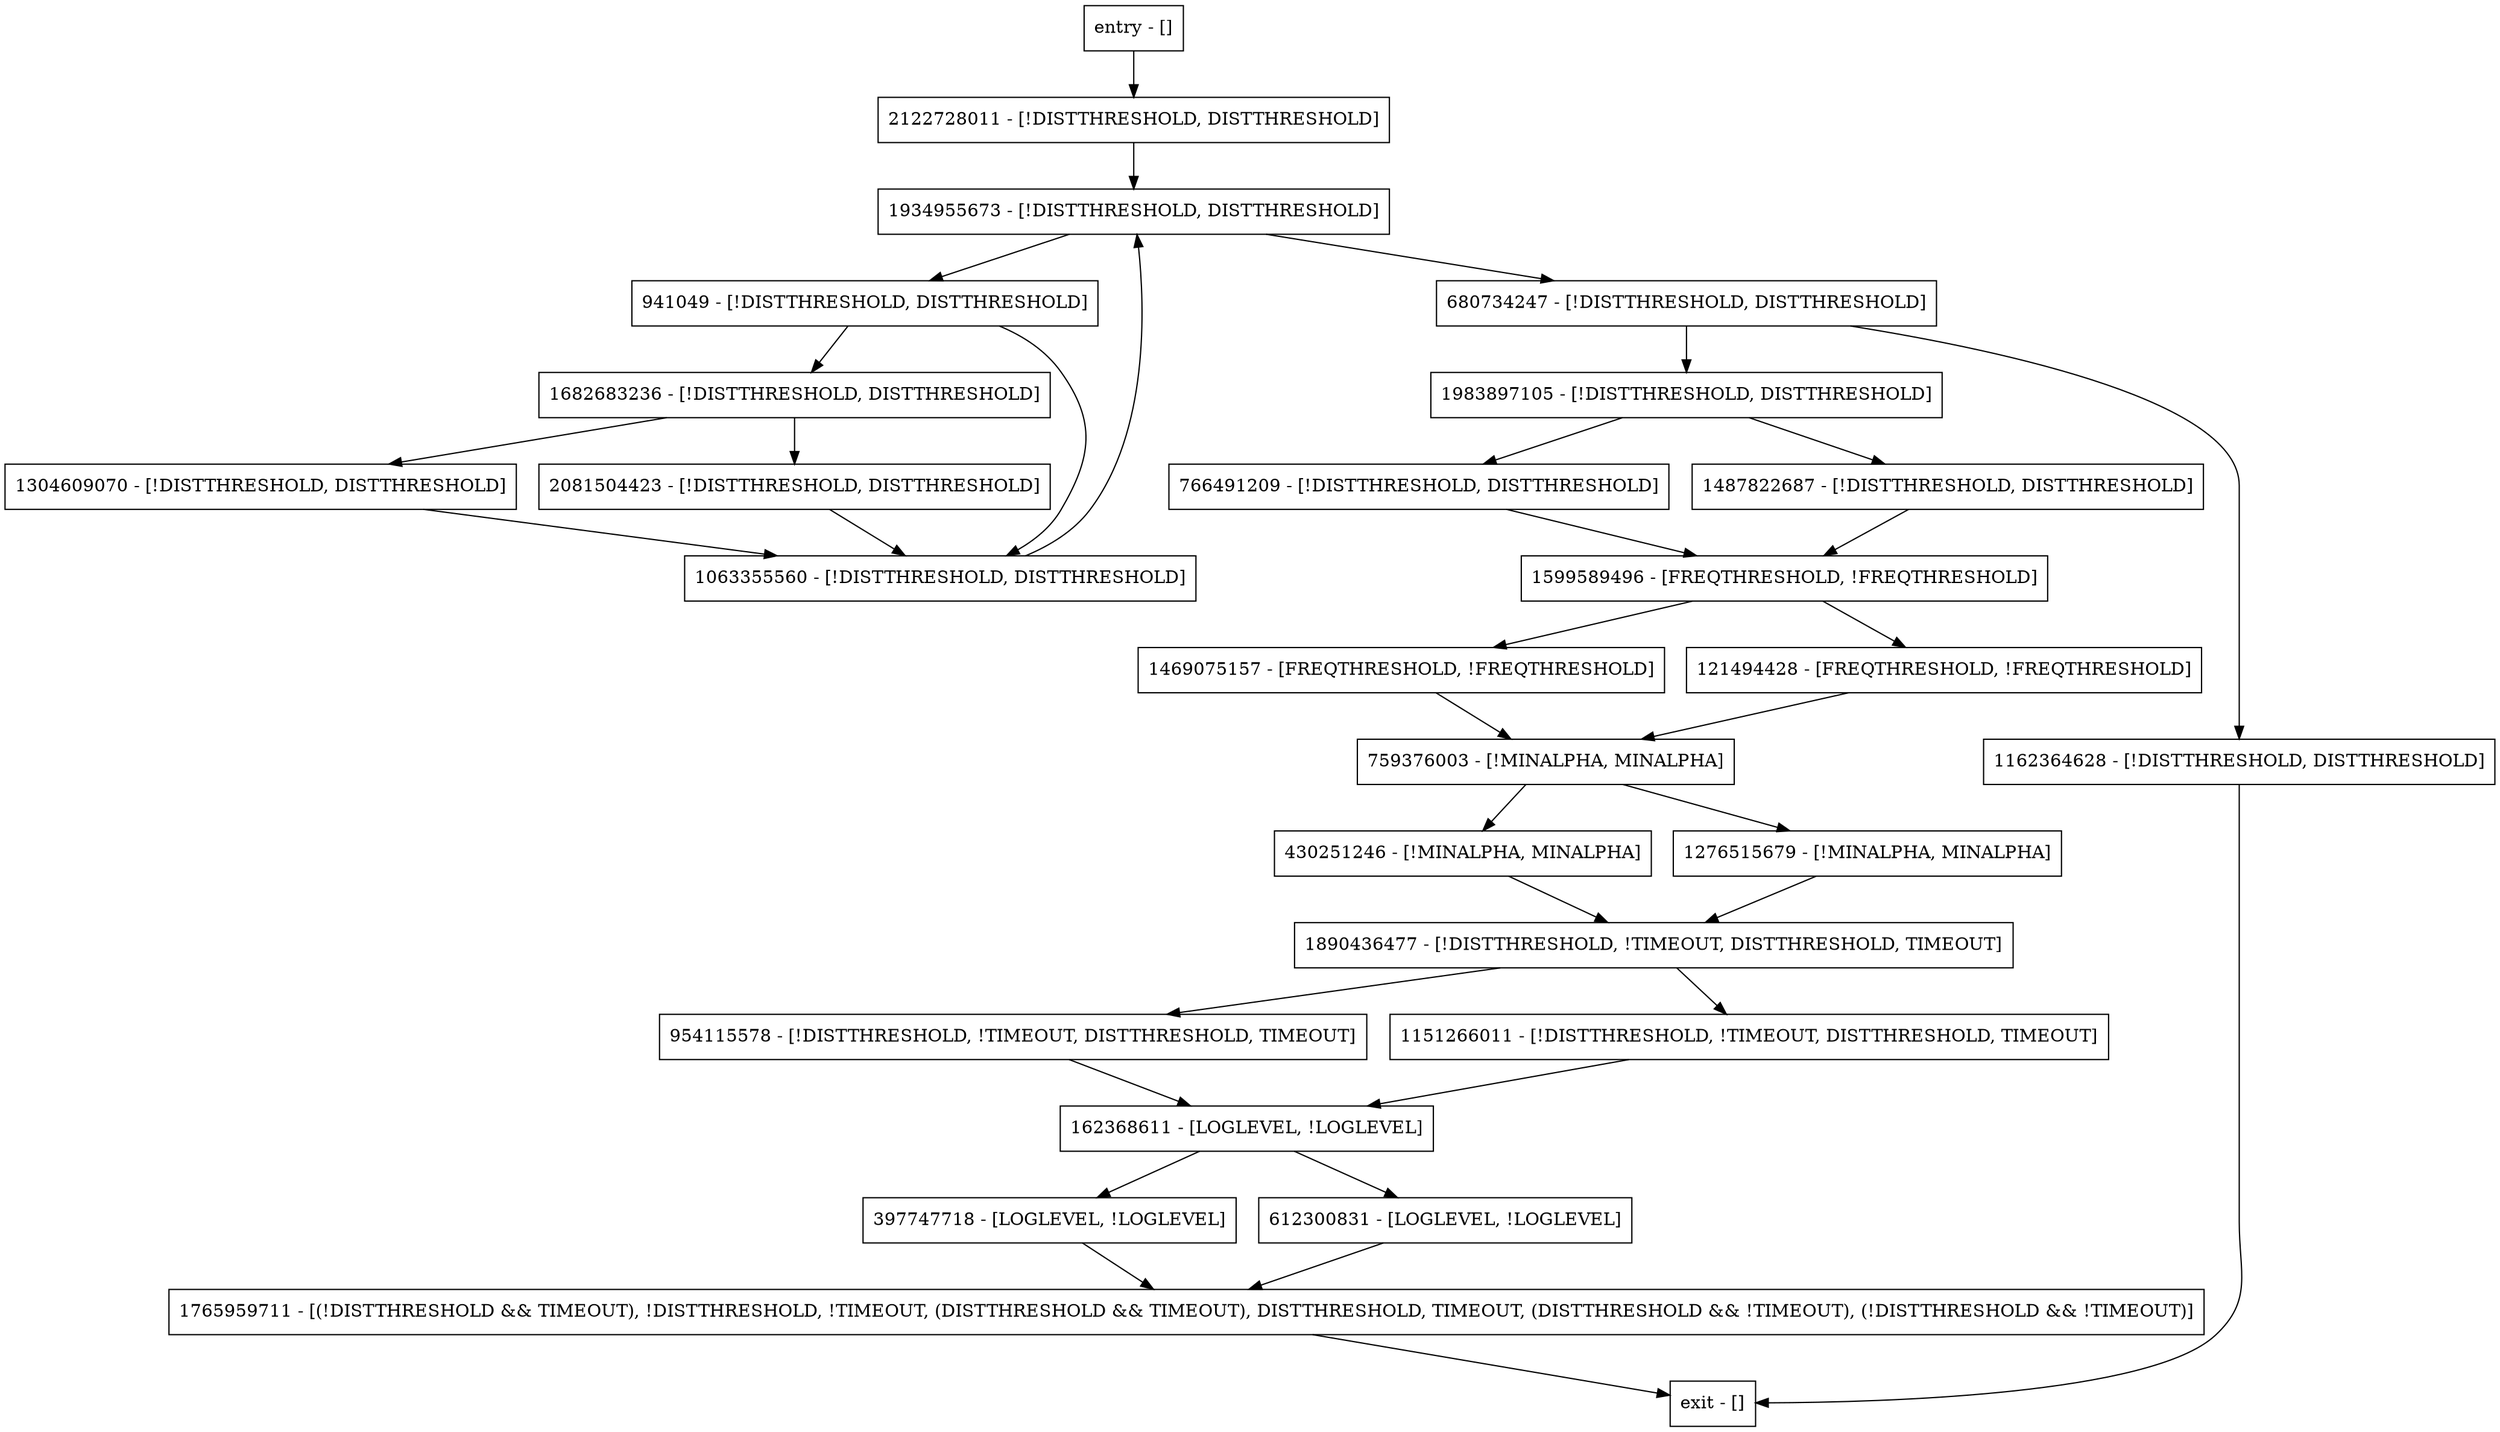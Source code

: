 digraph main {
node [shape=record];
759376003 [label="759376003 - [!MINALPHA, MINALPHA]"];
1304609070 [label="1304609070 - [!DISTTHRESHOLD, DISTTHRESHOLD]"];
162368611 [label="162368611 - [LOGLEVEL, !LOGLEVEL]"];
1276515679 [label="1276515679 - [!MINALPHA, MINALPHA]"];
941049 [label="941049 - [!DISTTHRESHOLD, DISTTHRESHOLD]"];
1765959711 [label="1765959711 - [(!DISTTHRESHOLD && TIMEOUT), !DISTTHRESHOLD, !TIMEOUT, (DISTTHRESHOLD && TIMEOUT), DISTTHRESHOLD, TIMEOUT, (DISTTHRESHOLD && !TIMEOUT), (!DISTTHRESHOLD && !TIMEOUT)]"];
1487822687 [label="1487822687 - [!DISTTHRESHOLD, DISTTHRESHOLD]"];
1934955673 [label="1934955673 - [!DISTTHRESHOLD, DISTTHRESHOLD]"];
1063355560 [label="1063355560 - [!DISTTHRESHOLD, DISTTHRESHOLD]"];
680734247 [label="680734247 - [!DISTTHRESHOLD, DISTTHRESHOLD]"];
612300831 [label="612300831 - [LOGLEVEL, !LOGLEVEL]"];
766491209 [label="766491209 - [!DISTTHRESHOLD, DISTTHRESHOLD]"];
1599589496 [label="1599589496 - [FREQTHRESHOLD, !FREQTHRESHOLD]"];
1890436477 [label="1890436477 - [!DISTTHRESHOLD, !TIMEOUT, DISTTHRESHOLD, TIMEOUT]"];
121494428 [label="121494428 - [FREQTHRESHOLD, !FREQTHRESHOLD]"];
1151266011 [label="1151266011 - [!DISTTHRESHOLD, !TIMEOUT, DISTTHRESHOLD, TIMEOUT]"];
1682683236 [label="1682683236 - [!DISTTHRESHOLD, DISTTHRESHOLD]"];
2122728011 [label="2122728011 - [!DISTTHRESHOLD, DISTTHRESHOLD]"];
1469075157 [label="1469075157 - [FREQTHRESHOLD, !FREQTHRESHOLD]"];
1162364628 [label="1162364628 - [!DISTTHRESHOLD, DISTTHRESHOLD]"];
entry [label="entry - []"];
exit [label="exit - []"];
1983897105 [label="1983897105 - [!DISTTHRESHOLD, DISTTHRESHOLD]"];
430251246 [label="430251246 - [!MINALPHA, MINALPHA]"];
397747718 [label="397747718 - [LOGLEVEL, !LOGLEVEL]"];
2081504423 [label="2081504423 - [!DISTTHRESHOLD, DISTTHRESHOLD]"];
954115578 [label="954115578 - [!DISTTHRESHOLD, !TIMEOUT, DISTTHRESHOLD, TIMEOUT]"];
entry;
exit;
759376003 -> 1276515679;
759376003 -> 430251246;
1304609070 -> 1063355560;
162368611 -> 612300831;
162368611 -> 397747718;
1276515679 -> 1890436477;
941049 -> 1063355560;
941049 -> 1682683236;
1765959711 -> exit;
1487822687 -> 1599589496;
1934955673 -> 680734247;
1934955673 -> 941049;
1063355560 -> 1934955673;
680734247 -> 1162364628;
680734247 -> 1983897105;
612300831 -> 1765959711;
766491209 -> 1599589496;
1599589496 -> 121494428;
1599589496 -> 1469075157;
1890436477 -> 1151266011;
1890436477 -> 954115578;
121494428 -> 759376003;
1151266011 -> 162368611;
1682683236 -> 1304609070;
1682683236 -> 2081504423;
2122728011 -> 1934955673;
1469075157 -> 759376003;
1162364628 -> exit;
entry -> 2122728011;
1983897105 -> 1487822687;
1983897105 -> 766491209;
430251246 -> 1890436477;
397747718 -> 1765959711;
2081504423 -> 1063355560;
954115578 -> 162368611;
}
